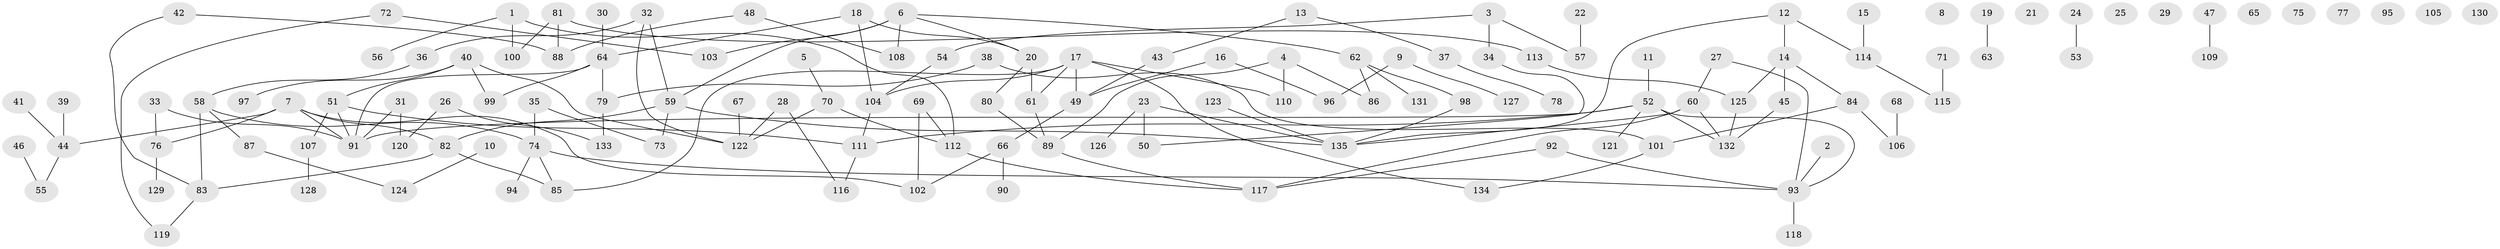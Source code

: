 // Generated by graph-tools (version 1.1) at 2025/49/03/09/25 03:49:11]
// undirected, 135 vertices, 155 edges
graph export_dot {
graph [start="1"]
  node [color=gray90,style=filled];
  1;
  2;
  3;
  4;
  5;
  6;
  7;
  8;
  9;
  10;
  11;
  12;
  13;
  14;
  15;
  16;
  17;
  18;
  19;
  20;
  21;
  22;
  23;
  24;
  25;
  26;
  27;
  28;
  29;
  30;
  31;
  32;
  33;
  34;
  35;
  36;
  37;
  38;
  39;
  40;
  41;
  42;
  43;
  44;
  45;
  46;
  47;
  48;
  49;
  50;
  51;
  52;
  53;
  54;
  55;
  56;
  57;
  58;
  59;
  60;
  61;
  62;
  63;
  64;
  65;
  66;
  67;
  68;
  69;
  70;
  71;
  72;
  73;
  74;
  75;
  76;
  77;
  78;
  79;
  80;
  81;
  82;
  83;
  84;
  85;
  86;
  87;
  88;
  89;
  90;
  91;
  92;
  93;
  94;
  95;
  96;
  97;
  98;
  99;
  100;
  101;
  102;
  103;
  104;
  105;
  106;
  107;
  108;
  109;
  110;
  111;
  112;
  113;
  114;
  115;
  116;
  117;
  118;
  119;
  120;
  121;
  122;
  123;
  124;
  125;
  126;
  127;
  128;
  129;
  130;
  131;
  132;
  133;
  134;
  135;
  1 -- 56;
  1 -- 100;
  1 -- 112;
  2 -- 93;
  3 -- 34;
  3 -- 54;
  3 -- 57;
  4 -- 86;
  4 -- 89;
  4 -- 110;
  5 -- 70;
  6 -- 20;
  6 -- 59;
  6 -- 62;
  6 -- 103;
  6 -- 108;
  7 -- 44;
  7 -- 76;
  7 -- 82;
  7 -- 91;
  7 -- 102;
  9 -- 96;
  9 -- 127;
  10 -- 124;
  11 -- 52;
  12 -- 14;
  12 -- 114;
  12 -- 135;
  13 -- 37;
  13 -- 43;
  14 -- 45;
  14 -- 84;
  14 -- 125;
  15 -- 114;
  16 -- 49;
  16 -- 96;
  17 -- 49;
  17 -- 61;
  17 -- 85;
  17 -- 104;
  17 -- 110;
  17 -- 134;
  18 -- 20;
  18 -- 64;
  18 -- 104;
  19 -- 63;
  20 -- 61;
  20 -- 80;
  22 -- 57;
  23 -- 50;
  23 -- 126;
  23 -- 135;
  24 -- 53;
  26 -- 120;
  26 -- 133;
  27 -- 60;
  27 -- 93;
  28 -- 116;
  28 -- 122;
  30 -- 64;
  31 -- 91;
  31 -- 120;
  32 -- 36;
  32 -- 59;
  32 -- 122;
  33 -- 76;
  33 -- 91;
  34 -- 50;
  35 -- 73;
  35 -- 74;
  36 -- 58;
  37 -- 78;
  38 -- 79;
  38 -- 101;
  39 -- 44;
  40 -- 51;
  40 -- 97;
  40 -- 99;
  40 -- 122;
  41 -- 44;
  42 -- 83;
  42 -- 88;
  43 -- 49;
  44 -- 55;
  45 -- 132;
  46 -- 55;
  47 -- 109;
  48 -- 88;
  48 -- 108;
  49 -- 66;
  51 -- 91;
  51 -- 107;
  51 -- 111;
  52 -- 91;
  52 -- 93;
  52 -- 111;
  52 -- 121;
  52 -- 132;
  54 -- 104;
  58 -- 74;
  58 -- 83;
  58 -- 87;
  59 -- 73;
  59 -- 82;
  59 -- 135;
  60 -- 117;
  60 -- 132;
  60 -- 135;
  61 -- 89;
  62 -- 86;
  62 -- 98;
  62 -- 131;
  64 -- 79;
  64 -- 91;
  64 -- 99;
  66 -- 90;
  66 -- 102;
  67 -- 122;
  68 -- 106;
  69 -- 102;
  69 -- 112;
  70 -- 112;
  70 -- 122;
  71 -- 115;
  72 -- 103;
  72 -- 119;
  74 -- 85;
  74 -- 93;
  74 -- 94;
  76 -- 129;
  79 -- 133;
  80 -- 89;
  81 -- 88;
  81 -- 100;
  81 -- 113;
  82 -- 83;
  82 -- 85;
  83 -- 119;
  84 -- 101;
  84 -- 106;
  87 -- 124;
  89 -- 117;
  92 -- 93;
  92 -- 117;
  93 -- 118;
  98 -- 135;
  101 -- 134;
  104 -- 111;
  107 -- 128;
  111 -- 116;
  112 -- 117;
  113 -- 125;
  114 -- 115;
  123 -- 135;
  125 -- 132;
}
